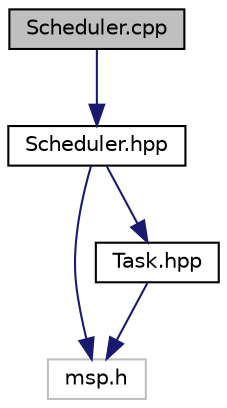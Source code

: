digraph "Scheduler.cpp"
{
  edge [fontname="Helvetica",fontsize="10",labelfontname="Helvetica",labelfontsize="10"];
  node [fontname="Helvetica",fontsize="10",shape=record];
  Node1 [label="Scheduler.cpp",height=0.2,width=0.4,color="black", fillcolor="grey75", style="filled", fontcolor="black"];
  Node1 -> Node2 [color="midnightblue",fontsize="10",style="solid",fontname="Helvetica"];
  Node2 [label="Scheduler.hpp",height=0.2,width=0.4,color="black", fillcolor="white", style="filled",URL="$_scheduler_8hpp.html"];
  Node2 -> Node3 [color="midnightblue",fontsize="10",style="solid",fontname="Helvetica"];
  Node3 [label="msp.h",height=0.2,width=0.4,color="grey75", fillcolor="white", style="filled"];
  Node2 -> Node4 [color="midnightblue",fontsize="10",style="solid",fontname="Helvetica"];
  Node4 [label="Task.hpp",height=0.2,width=0.4,color="black", fillcolor="white", style="filled",URL="$_task_8hpp.html"];
  Node4 -> Node3 [color="midnightblue",fontsize="10",style="solid",fontname="Helvetica"];
}
